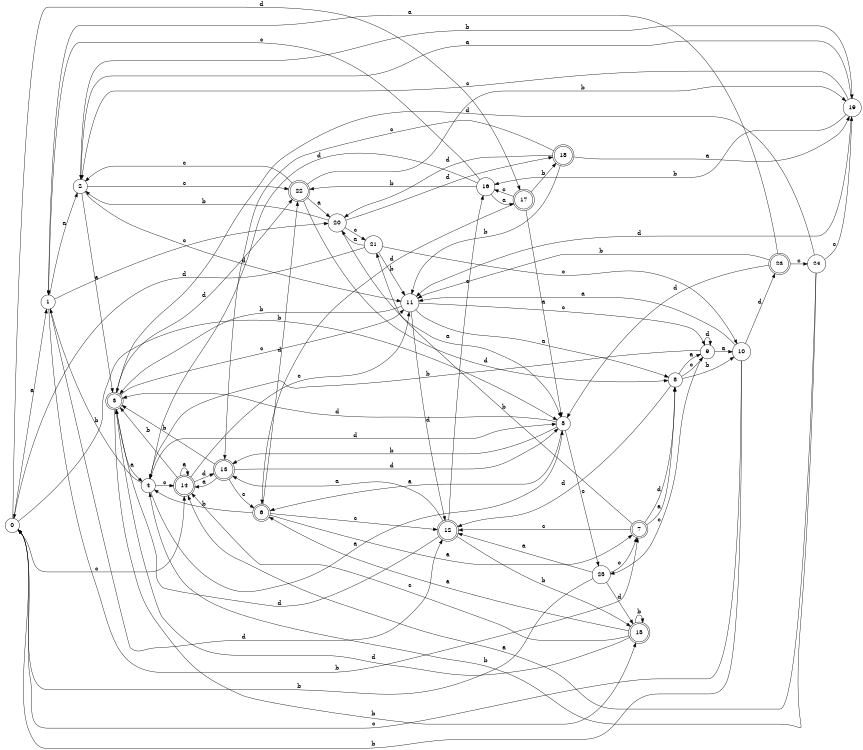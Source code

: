 digraph n21_5 {
__start0 [label="" shape="none"];

rankdir=LR;
size="8,5";

s0 [style="filled", color="black", fillcolor="white" shape="circle", label="0"];
s1 [style="filled", color="black", fillcolor="white" shape="circle", label="1"];
s2 [style="filled", color="black", fillcolor="white" shape="circle", label="2"];
s3 [style="rounded,filled", color="black", fillcolor="white" shape="doublecircle", label="3"];
s4 [style="filled", color="black", fillcolor="white" shape="circle", label="4"];
s5 [style="filled", color="black", fillcolor="white" shape="circle", label="5"];
s6 [style="rounded,filled", color="black", fillcolor="white" shape="doublecircle", label="6"];
s7 [style="rounded,filled", color="black", fillcolor="white" shape="doublecircle", label="7"];
s8 [style="filled", color="black", fillcolor="white" shape="circle", label="8"];
s9 [style="filled", color="black", fillcolor="white" shape="circle", label="9"];
s10 [style="filled", color="black", fillcolor="white" shape="circle", label="10"];
s11 [style="filled", color="black", fillcolor="white" shape="circle", label="11"];
s12 [style="rounded,filled", color="black", fillcolor="white" shape="doublecircle", label="12"];
s13 [style="rounded,filled", color="black", fillcolor="white" shape="doublecircle", label="13"];
s14 [style="rounded,filled", color="black", fillcolor="white" shape="doublecircle", label="14"];
s15 [style="rounded,filled", color="black", fillcolor="white" shape="doublecircle", label="15"];
s16 [style="filled", color="black", fillcolor="white" shape="circle", label="16"];
s17 [style="rounded,filled", color="black", fillcolor="white" shape="doublecircle", label="17"];
s18 [style="rounded,filled", color="black", fillcolor="white" shape="doublecircle", label="18"];
s19 [style="filled", color="black", fillcolor="white" shape="circle", label="19"];
s20 [style="filled", color="black", fillcolor="white" shape="circle", label="20"];
s21 [style="filled", color="black", fillcolor="white" shape="circle", label="21"];
s22 [style="rounded,filled", color="black", fillcolor="white" shape="doublecircle", label="22"];
s23 [style="rounded,filled", color="black", fillcolor="white" shape="doublecircle", label="23"];
s24 [style="filled", color="black", fillcolor="white" shape="circle", label="24"];
s25 [style="filled", color="black", fillcolor="white" shape="circle", label="25"];
s0 -> s1 [label="a"];
s0 -> s5 [label="b"];
s0 -> s14 [label="c"];
s0 -> s17 [label="d"];
s1 -> s2 [label="a"];
s1 -> s7 [label="b"];
s1 -> s20 [label="c"];
s1 -> s12 [label="d"];
s2 -> s3 [label="a"];
s2 -> s19 [label="b"];
s2 -> s22 [label="c"];
s2 -> s11 [label="d"];
s3 -> s4 [label="a"];
s3 -> s15 [label="b"];
s3 -> s11 [label="c"];
s3 -> s22 [label="d"];
s4 -> s5 [label="a"];
s4 -> s1 [label="b"];
s4 -> s14 [label="c"];
s4 -> s5 [label="d"];
s5 -> s6 [label="a"];
s5 -> s13 [label="b"];
s5 -> s25 [label="c"];
s5 -> s3 [label="d"];
s6 -> s7 [label="a"];
s6 -> s4 [label="b"];
s6 -> s12 [label="c"];
s6 -> s22 [label="d"];
s7 -> s8 [label="a"];
s7 -> s21 [label="b"];
s7 -> s12 [label="c"];
s7 -> s8 [label="d"];
s8 -> s9 [label="a"];
s8 -> s10 [label="b"];
s8 -> s9 [label="c"];
s8 -> s12 [label="d"];
s9 -> s10 [label="a"];
s9 -> s4 [label="b"];
s9 -> s25 [label="c"];
s9 -> s9 [label="d"];
s10 -> s11 [label="a"];
s10 -> s0 [label="b"];
s10 -> s0 [label="c"];
s10 -> s23 [label="d"];
s11 -> s8 [label="a"];
s11 -> s3 [label="b"];
s11 -> s9 [label="c"];
s11 -> s12 [label="d"];
s12 -> s13 [label="a"];
s12 -> s15 [label="b"];
s12 -> s16 [label="c"];
s12 -> s3 [label="d"];
s13 -> s14 [label="a"];
s13 -> s3 [label="b"];
s13 -> s6 [label="c"];
s13 -> s5 [label="d"];
s14 -> s14 [label="a"];
s14 -> s3 [label="b"];
s14 -> s11 [label="c"];
s14 -> s13 [label="d"];
s15 -> s6 [label="a"];
s15 -> s15 [label="b"];
s15 -> s14 [label="c"];
s15 -> s3 [label="d"];
s16 -> s17 [label="a"];
s16 -> s22 [label="b"];
s16 -> s1 [label="c"];
s16 -> s4 [label="d"];
s17 -> s5 [label="a"];
s17 -> s18 [label="b"];
s17 -> s16 [label="c"];
s17 -> s6 [label="d"];
s18 -> s19 [label="a"];
s18 -> s11 [label="b"];
s18 -> s13 [label="c"];
s18 -> s20 [label="d"];
s19 -> s2 [label="a"];
s19 -> s16 [label="b"];
s19 -> s2 [label="c"];
s19 -> s11 [label="d"];
s20 -> s5 [label="a"];
s20 -> s2 [label="b"];
s20 -> s21 [label="c"];
s20 -> s18 [label="d"];
s21 -> s20 [label="a"];
s21 -> s11 [label="b"];
s21 -> s10 [label="c"];
s21 -> s0 [label="d"];
s22 -> s20 [label="a"];
s22 -> s19 [label="b"];
s22 -> s2 [label="c"];
s22 -> s8 [label="d"];
s23 -> s1 [label="a"];
s23 -> s11 [label="b"];
s23 -> s24 [label="c"];
s23 -> s5 [label="d"];
s24 -> s14 [label="a"];
s24 -> s4 [label="b"];
s24 -> s19 [label="c"];
s24 -> s3 [label="d"];
s25 -> s12 [label="a"];
s25 -> s0 [label="b"];
s25 -> s7 [label="c"];
s25 -> s15 [label="d"];

}